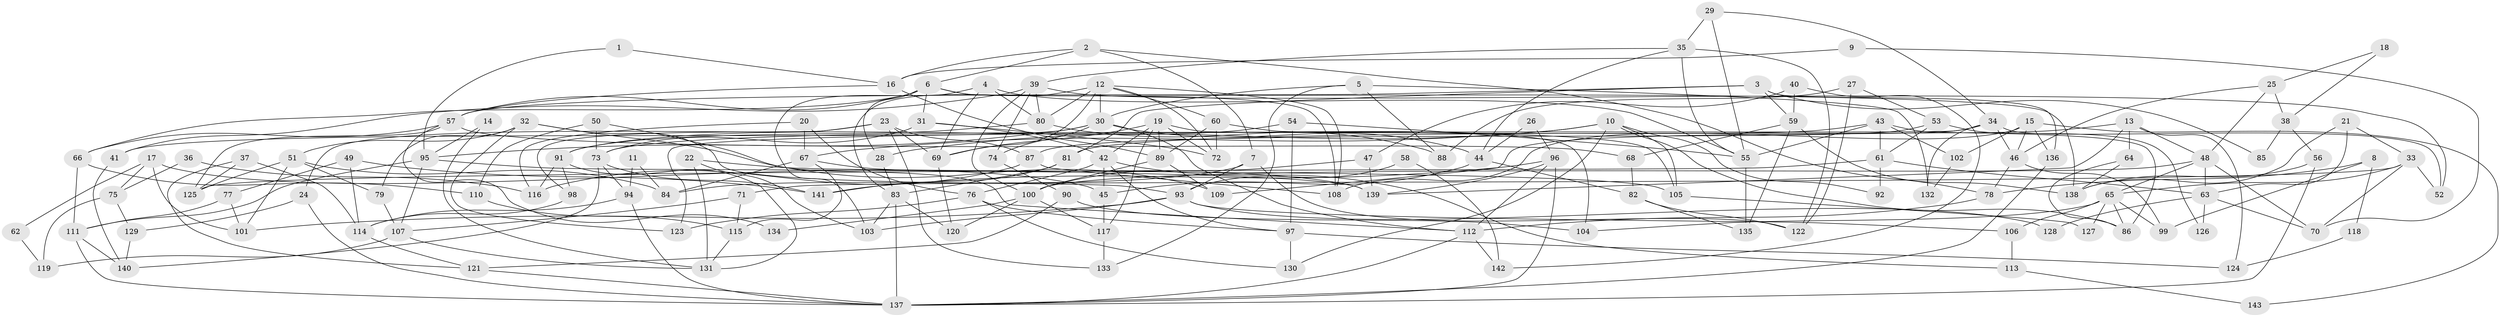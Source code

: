 // coarse degree distribution, {2: 0.10526315789473684, 6: 0.18947368421052632, 5: 0.14736842105263157, 11: 0.021052631578947368, 4: 0.11578947368421053, 3: 0.24210526315789474, 9: 0.031578947368421054, 7: 0.10526315789473684, 10: 0.010526315789473684, 8: 0.031578947368421054}
// Generated by graph-tools (version 1.1) at 2025/24/03/03/25 07:24:00]
// undirected, 143 vertices, 286 edges
graph export_dot {
graph [start="1"]
  node [color=gray90,style=filled];
  1;
  2;
  3;
  4;
  5;
  6;
  7;
  8;
  9;
  10;
  11;
  12;
  13;
  14;
  15;
  16;
  17;
  18;
  19;
  20;
  21;
  22;
  23;
  24;
  25;
  26;
  27;
  28;
  29;
  30;
  31;
  32;
  33;
  34;
  35;
  36;
  37;
  38;
  39;
  40;
  41;
  42;
  43;
  44;
  45;
  46;
  47;
  48;
  49;
  50;
  51;
  52;
  53;
  54;
  55;
  56;
  57;
  58;
  59;
  60;
  61;
  62;
  63;
  64;
  65;
  66;
  67;
  68;
  69;
  70;
  71;
  72;
  73;
  74;
  75;
  76;
  77;
  78;
  79;
  80;
  81;
  82;
  83;
  84;
  85;
  86;
  87;
  88;
  89;
  90;
  91;
  92;
  93;
  94;
  95;
  96;
  97;
  98;
  99;
  100;
  101;
  102;
  103;
  104;
  105;
  106;
  107;
  108;
  109;
  110;
  111;
  112;
  113;
  114;
  115;
  116;
  117;
  118;
  119;
  120;
  121;
  122;
  123;
  124;
  125;
  126;
  127;
  128;
  129;
  130;
  131;
  132;
  133;
  134;
  135;
  136;
  137;
  138;
  139;
  140;
  141;
  142;
  143;
  1 -- 95;
  1 -- 16;
  2 -- 6;
  2 -- 16;
  2 -- 7;
  2 -- 78;
  3 -- 57;
  3 -- 59;
  3 -- 81;
  3 -- 85;
  3 -- 136;
  4 -- 80;
  4 -- 55;
  4 -- 69;
  4 -- 103;
  5 -- 133;
  5 -- 30;
  5 -- 88;
  5 -- 132;
  6 -- 57;
  6 -- 138;
  6 -- 28;
  6 -- 31;
  6 -- 66;
  6 -- 108;
  7 -- 122;
  7 -- 84;
  7 -- 93;
  8 -- 78;
  8 -- 99;
  8 -- 118;
  9 -- 70;
  9 -- 16;
  10 -- 86;
  10 -- 28;
  10 -- 67;
  10 -- 92;
  10 -- 105;
  10 -- 130;
  11 -- 84;
  11 -- 94;
  12 -- 69;
  12 -- 80;
  12 -- 30;
  12 -- 60;
  12 -- 72;
  12 -- 83;
  12 -- 108;
  13 -- 81;
  13 -- 139;
  13 -- 48;
  13 -- 64;
  13 -- 124;
  14 -- 131;
  14 -- 95;
  15 -- 108;
  15 -- 136;
  15 -- 46;
  15 -- 102;
  15 -- 143;
  16 -- 57;
  16 -- 89;
  17 -- 101;
  17 -- 45;
  17 -- 62;
  17 -- 75;
  18 -- 38;
  18 -- 25;
  19 -- 89;
  19 -- 72;
  19 -- 42;
  19 -- 69;
  19 -- 104;
  19 -- 117;
  20 -- 76;
  20 -- 67;
  20 -- 116;
  21 -- 33;
  21 -- 63;
  21 -- 138;
  22 -- 105;
  22 -- 103;
  22 -- 131;
  23 -- 98;
  23 -- 69;
  23 -- 24;
  23 -- 87;
  23 -- 133;
  24 -- 137;
  24 -- 129;
  25 -- 46;
  25 -- 48;
  25 -- 38;
  26 -- 96;
  26 -- 44;
  27 -- 53;
  27 -- 88;
  27 -- 122;
  28 -- 83;
  29 -- 55;
  29 -- 34;
  29 -- 35;
  30 -- 44;
  30 -- 41;
  30 -- 74;
  30 -- 95;
  30 -- 112;
  31 -- 72;
  31 -- 42;
  31 -- 73;
  32 -- 123;
  32 -- 112;
  32 -- 51;
  32 -- 79;
  32 -- 93;
  33 -- 65;
  33 -- 52;
  33 -- 70;
  33 -- 71;
  34 -- 132;
  34 -- 46;
  34 -- 52;
  34 -- 109;
  34 -- 123;
  35 -- 39;
  35 -- 44;
  35 -- 55;
  35 -- 122;
  36 -- 75;
  36 -- 116;
  37 -- 121;
  37 -- 125;
  37 -- 114;
  38 -- 56;
  38 -- 85;
  39 -- 100;
  39 -- 41;
  39 -- 52;
  39 -- 74;
  39 -- 80;
  40 -- 47;
  40 -- 59;
  40 -- 142;
  41 -- 140;
  42 -- 45;
  42 -- 76;
  42 -- 97;
  42 -- 113;
  43 -- 55;
  43 -- 73;
  43 -- 61;
  43 -- 86;
  43 -- 102;
  44 -- 82;
  44 -- 45;
  45 -- 117;
  46 -- 78;
  46 -- 99;
  47 -- 100;
  47 -- 139;
  48 -- 100;
  48 -- 63;
  48 -- 65;
  48 -- 70;
  49 -- 114;
  49 -- 141;
  49 -- 77;
  50 -- 73;
  50 -- 110;
  50 -- 109;
  51 -- 79;
  51 -- 84;
  51 -- 101;
  51 -- 125;
  53 -- 61;
  53 -- 87;
  53 -- 126;
  54 -- 91;
  54 -- 97;
  54 -- 55;
  55 -- 135;
  56 -- 138;
  56 -- 137;
  57 -- 66;
  57 -- 125;
  57 -- 68;
  57 -- 134;
  58 -- 93;
  58 -- 142;
  59 -- 138;
  59 -- 135;
  59 -- 68;
  60 -- 89;
  60 -- 72;
  60 -- 105;
  61 -- 63;
  61 -- 92;
  61 -- 125;
  62 -- 119;
  63 -- 70;
  63 -- 126;
  63 -- 128;
  64 -- 86;
  64 -- 138;
  65 -- 104;
  65 -- 86;
  65 -- 99;
  65 -- 106;
  65 -- 127;
  66 -- 111;
  66 -- 110;
  67 -- 84;
  67 -- 115;
  67 -- 139;
  68 -- 82;
  69 -- 120;
  71 -- 107;
  71 -- 115;
  73 -- 141;
  73 -- 94;
  73 -- 140;
  74 -- 90;
  75 -- 129;
  75 -- 119;
  76 -- 130;
  76 -- 97;
  76 -- 123;
  77 -- 101;
  77 -- 111;
  78 -- 112;
  79 -- 107;
  80 -- 91;
  80 -- 88;
  81 -- 83;
  81 -- 141;
  82 -- 122;
  82 -- 135;
  83 -- 103;
  83 -- 120;
  83 -- 137;
  87 -- 108;
  87 -- 116;
  89 -- 100;
  89 -- 109;
  90 -- 121;
  90 -- 104;
  91 -- 116;
  91 -- 131;
  91 -- 98;
  93 -- 101;
  93 -- 103;
  93 -- 106;
  93 -- 128;
  94 -- 137;
  94 -- 114;
  95 -- 111;
  95 -- 107;
  95 -- 139;
  96 -- 139;
  96 -- 112;
  96 -- 137;
  96 -- 141;
  97 -- 124;
  97 -- 130;
  98 -- 114;
  100 -- 120;
  100 -- 117;
  100 -- 134;
  102 -- 132;
  105 -- 127;
  106 -- 113;
  107 -- 131;
  107 -- 119;
  110 -- 115;
  111 -- 137;
  111 -- 140;
  112 -- 137;
  112 -- 142;
  113 -- 143;
  114 -- 121;
  115 -- 131;
  117 -- 133;
  118 -- 124;
  121 -- 137;
  129 -- 140;
  136 -- 137;
}
